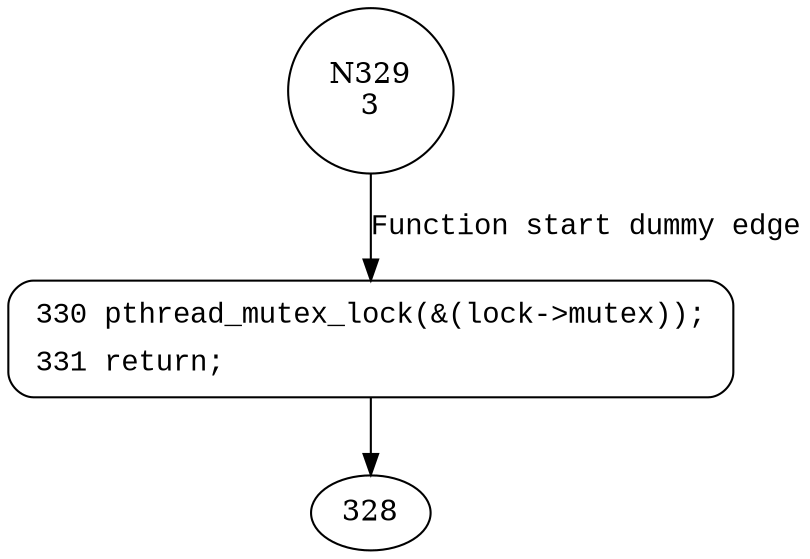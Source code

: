 digraph stdThreadLockAcquire {
329 [shape="circle" label="N329\n3"]
330 [shape="circle" label="N330\n2"]
330 [style="filled,bold" penwidth="1" fillcolor="white" fontname="Courier New" shape="Mrecord" label=<<table border="0" cellborder="0" cellpadding="3" bgcolor="white"><tr><td align="right">330</td><td align="left">pthread_mutex_lock(&amp;(lock-&gt;mutex));</td></tr><tr><td align="right">331</td><td align="left">return;</td></tr></table>>]
330 -> 328[label=""]
329 -> 330 [label="Function start dummy edge" fontname="Courier New"]
}